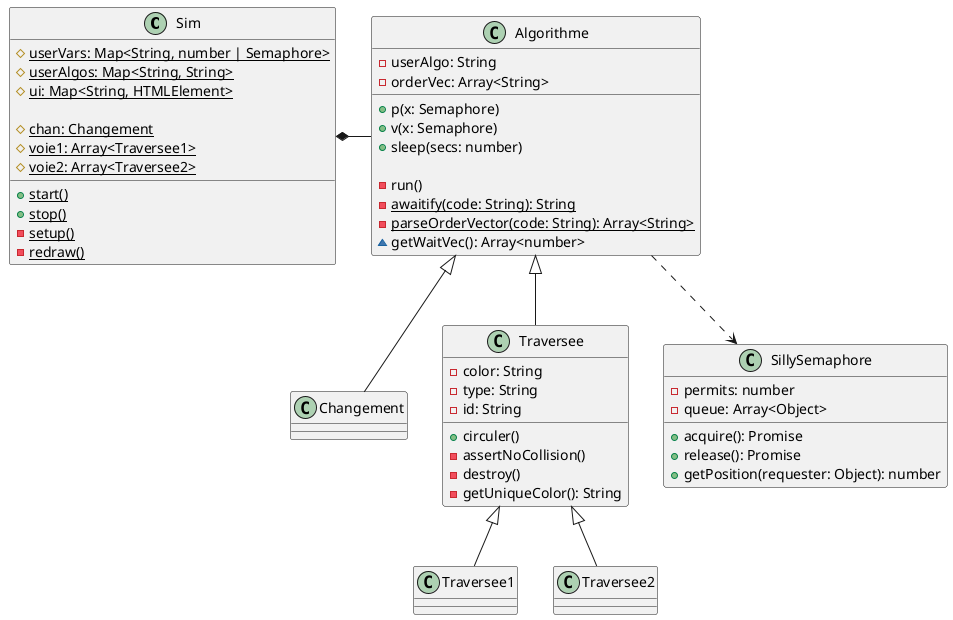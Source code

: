 @startuml Exo6

class Sim {
  # {static} userVars: Map<String, number | Semaphore>
  # {static} userAlgos: Map<String, String>
  # {static} ui: Map<String, HTMLElement>
  
  # {static} chan: Changement
  # {static} voie1: Array<Traversee1>
  # {static} voie2: Array<Traversee2>
  
  + {static} start()
  + {static} stop()
  - {static} setup()
  - {static} redraw()
}

class Algorithme {
  - userAlgo: String
  - orderVec: Array<String>

  + p(x: Semaphore)
  + v(x: Semaphore)
  + sleep(secs: number)

  - run()
  - {static} awaitify(code: String): String
  - {static} parseOrderVector(code: String): Array<String>
  ~ getWaitVec(): Array<number>
}


class Changement {

}

class Traversee {
  - color: String
  - type: String
  - id: String
  
  + circuler()
  - assertNoCollision()
  - destroy()
  - getUniqueColor(): String
}
class Traversee1 {}
class Traversee2 {}

class SillySemaphore {
  - permits: number
  - queue: Array<Object>
  
  + acquire(): Promise
  + release(): Promise
  + getPosition(requester: Object): number
}

Sim *--right Algorithme
Algorithme ..> SillySemaphore
Algorithme <|-- Changement
Algorithme <|-- Traversee
Traversee <|-- Traversee1
Traversee <|-- Traversee2
@enduml
